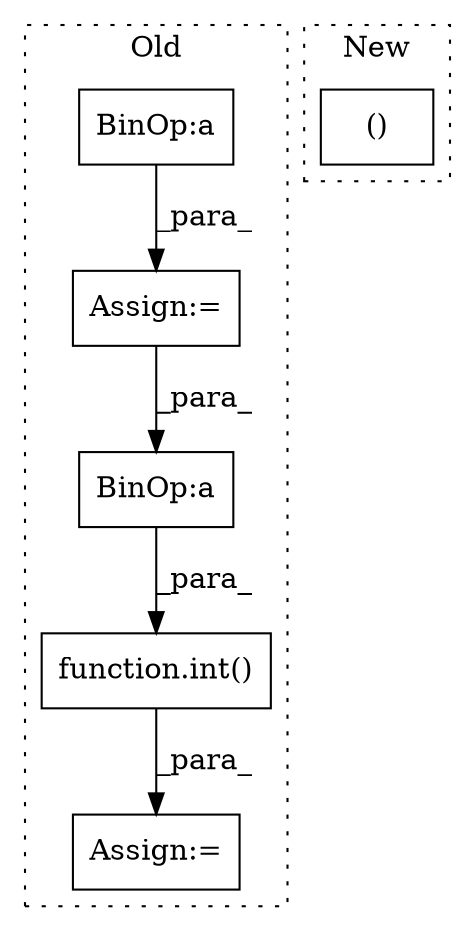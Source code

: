 digraph G {
subgraph cluster0 {
1 [label="function.int()" a="75" s="11890,11913" l="4,1" shape="box"];
3 [label="Assign:=" a="68" s="11880" l="3" shape="box"];
4 [label="BinOp:a" a="82" s="11903" l="3" shape="box"];
5 [label="Assign:=" a="68" s="11723" l="3" shape="box"];
6 [label="BinOp:a" a="82" s="11733" l="3" shape="box"];
label = "Old";
style="dotted";
}
subgraph cluster1 {
2 [label="()" a="54" s="21233" l="8" shape="box"];
label = "New";
style="dotted";
}
1 -> 3 [label="_para_"];
4 -> 1 [label="_para_"];
5 -> 4 [label="_para_"];
6 -> 5 [label="_para_"];
}